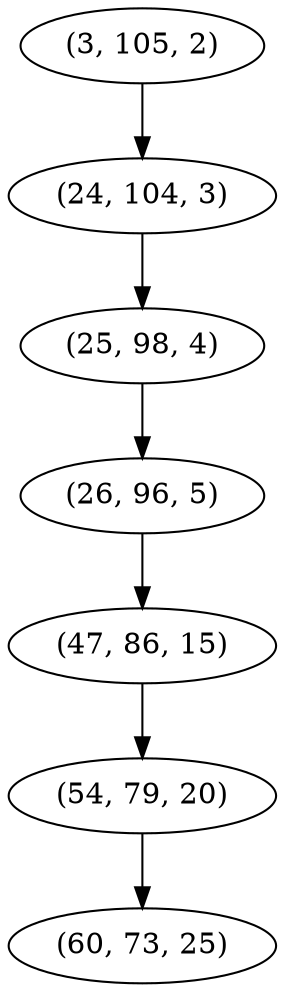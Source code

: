 digraph tree {
    "(3, 105, 2)";
    "(24, 104, 3)";
    "(25, 98, 4)";
    "(26, 96, 5)";
    "(47, 86, 15)";
    "(54, 79, 20)";
    "(60, 73, 25)";
    "(3, 105, 2)" -> "(24, 104, 3)";
    "(24, 104, 3)" -> "(25, 98, 4)";
    "(25, 98, 4)" -> "(26, 96, 5)";
    "(26, 96, 5)" -> "(47, 86, 15)";
    "(47, 86, 15)" -> "(54, 79, 20)";
    "(54, 79, 20)" -> "(60, 73, 25)";
}
